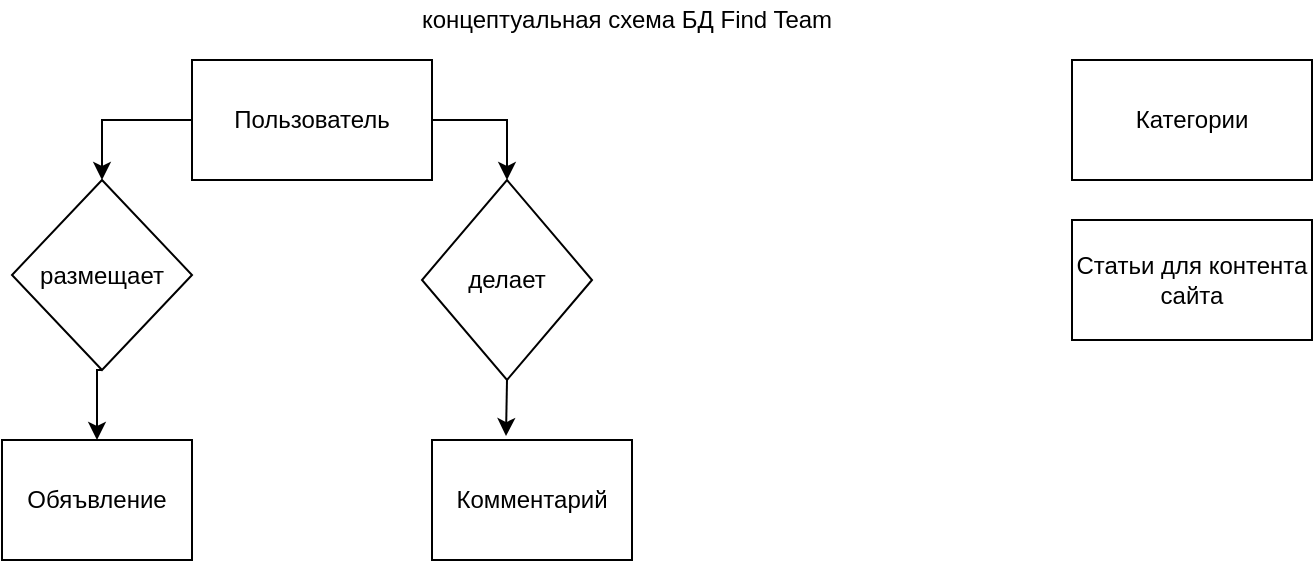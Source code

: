 <mxfile version="11.2.8" type="device" pages="1"><diagram id="JdgJN_lTJGH6rSl_Jxd0" name="Page-1"><mxGraphModel dx="1422" dy="763" grid="1" gridSize="10" guides="1" tooltips="1" connect="1" arrows="1" fold="1" page="1" pageScale="1" pageWidth="827" pageHeight="1169" math="0" shadow="0"><root><mxCell id="0"/><mxCell id="1" parent="0"/><mxCell id="qUDUr7bTB_Ju4ciNQXxA-1" value="Обяъвление" style="rounded=0;whiteSpace=wrap;html=1;" vertex="1" parent="1"><mxGeometry x="145" y="230" width="95" height="60" as="geometry"/></mxCell><mxCell id="qUDUr7bTB_Ju4ciNQXxA-21" style="edgeStyle=orthogonalEdgeStyle;rounded=0;orthogonalLoop=1;jettySize=auto;html=1;exitX=0;exitY=0.5;exitDx=0;exitDy=0;entryX=0;entryY=0.5;entryDx=0;entryDy=0;" edge="1" parent="1" source="qUDUr7bTB_Ju4ciNQXxA-2" target="qUDUr7bTB_Ju4ciNQXxA-3"><mxGeometry relative="1" as="geometry"/></mxCell><mxCell id="qUDUr7bTB_Ju4ciNQXxA-22" style="edgeStyle=orthogonalEdgeStyle;rounded=0;orthogonalLoop=1;jettySize=auto;html=1;exitX=1;exitY=0.5;exitDx=0;exitDy=0;entryX=0;entryY=0.5;entryDx=0;entryDy=0;" edge="1" parent="1" source="qUDUr7bTB_Ju4ciNQXxA-2" target="qUDUr7bTB_Ju4ciNQXxA-8"><mxGeometry relative="1" as="geometry"/></mxCell><mxCell id="qUDUr7bTB_Ju4ciNQXxA-2" value="Пользователь" style="rounded=0;whiteSpace=wrap;html=1;" vertex="1" parent="1"><mxGeometry x="240" y="40" width="120" height="60" as="geometry"/></mxCell><mxCell id="qUDUr7bTB_Ju4ciNQXxA-23" style="edgeStyle=orthogonalEdgeStyle;rounded=0;orthogonalLoop=1;jettySize=auto;html=1;exitX=1;exitY=0.5;exitDx=0;exitDy=0;entryX=0.5;entryY=0;entryDx=0;entryDy=0;" edge="1" parent="1" source="qUDUr7bTB_Ju4ciNQXxA-3" target="qUDUr7bTB_Ju4ciNQXxA-1"><mxGeometry relative="1" as="geometry"/></mxCell><mxCell id="qUDUr7bTB_Ju4ciNQXxA-3" value="размещает" style="rhombus;whiteSpace=wrap;html=1;direction=south;" vertex="1" parent="1"><mxGeometry x="150" y="100" width="90" height="95" as="geometry"/></mxCell><mxCell id="qUDUr7bTB_Ju4ciNQXxA-5" value="Комментарий" style="rounded=0;whiteSpace=wrap;html=1;" vertex="1" parent="1"><mxGeometry x="360" y="230" width="100" height="60" as="geometry"/></mxCell><mxCell id="qUDUr7bTB_Ju4ciNQXxA-6" value="Категории" style="rounded=0;whiteSpace=wrap;html=1;" vertex="1" parent="1"><mxGeometry x="680" y="40" width="120" height="60" as="geometry"/></mxCell><mxCell id="qUDUr7bTB_Ju4ciNQXxA-7" value="Статьи для контента сайта" style="rounded=0;whiteSpace=wrap;html=1;" vertex="1" parent="1"><mxGeometry x="680" y="120" width="120" height="60" as="geometry"/></mxCell><mxCell id="qUDUr7bTB_Ju4ciNQXxA-24" style="edgeStyle=orthogonalEdgeStyle;rounded=0;orthogonalLoop=1;jettySize=auto;html=1;exitX=1;exitY=0.5;exitDx=0;exitDy=0;entryX=0.37;entryY=-0.033;entryDx=0;entryDy=0;entryPerimeter=0;" edge="1" parent="1" source="qUDUr7bTB_Ju4ciNQXxA-8" target="qUDUr7bTB_Ju4ciNQXxA-5"><mxGeometry relative="1" as="geometry"/></mxCell><mxCell id="qUDUr7bTB_Ju4ciNQXxA-8" value="делает" style="rhombus;whiteSpace=wrap;html=1;direction=south;" vertex="1" parent="1"><mxGeometry x="355" y="100" width="85" height="100" as="geometry"/></mxCell><mxCell id="qUDUr7bTB_Ju4ciNQXxA-25" value="концептуальная схема БД Find Team" style="text;html=1;strokeColor=none;fillColor=none;align=center;verticalAlign=middle;whiteSpace=wrap;rounded=0;" vertex="1" parent="1"><mxGeometry x="315" y="10" width="285" height="20" as="geometry"/></mxCell></root></mxGraphModel></diagram></mxfile>